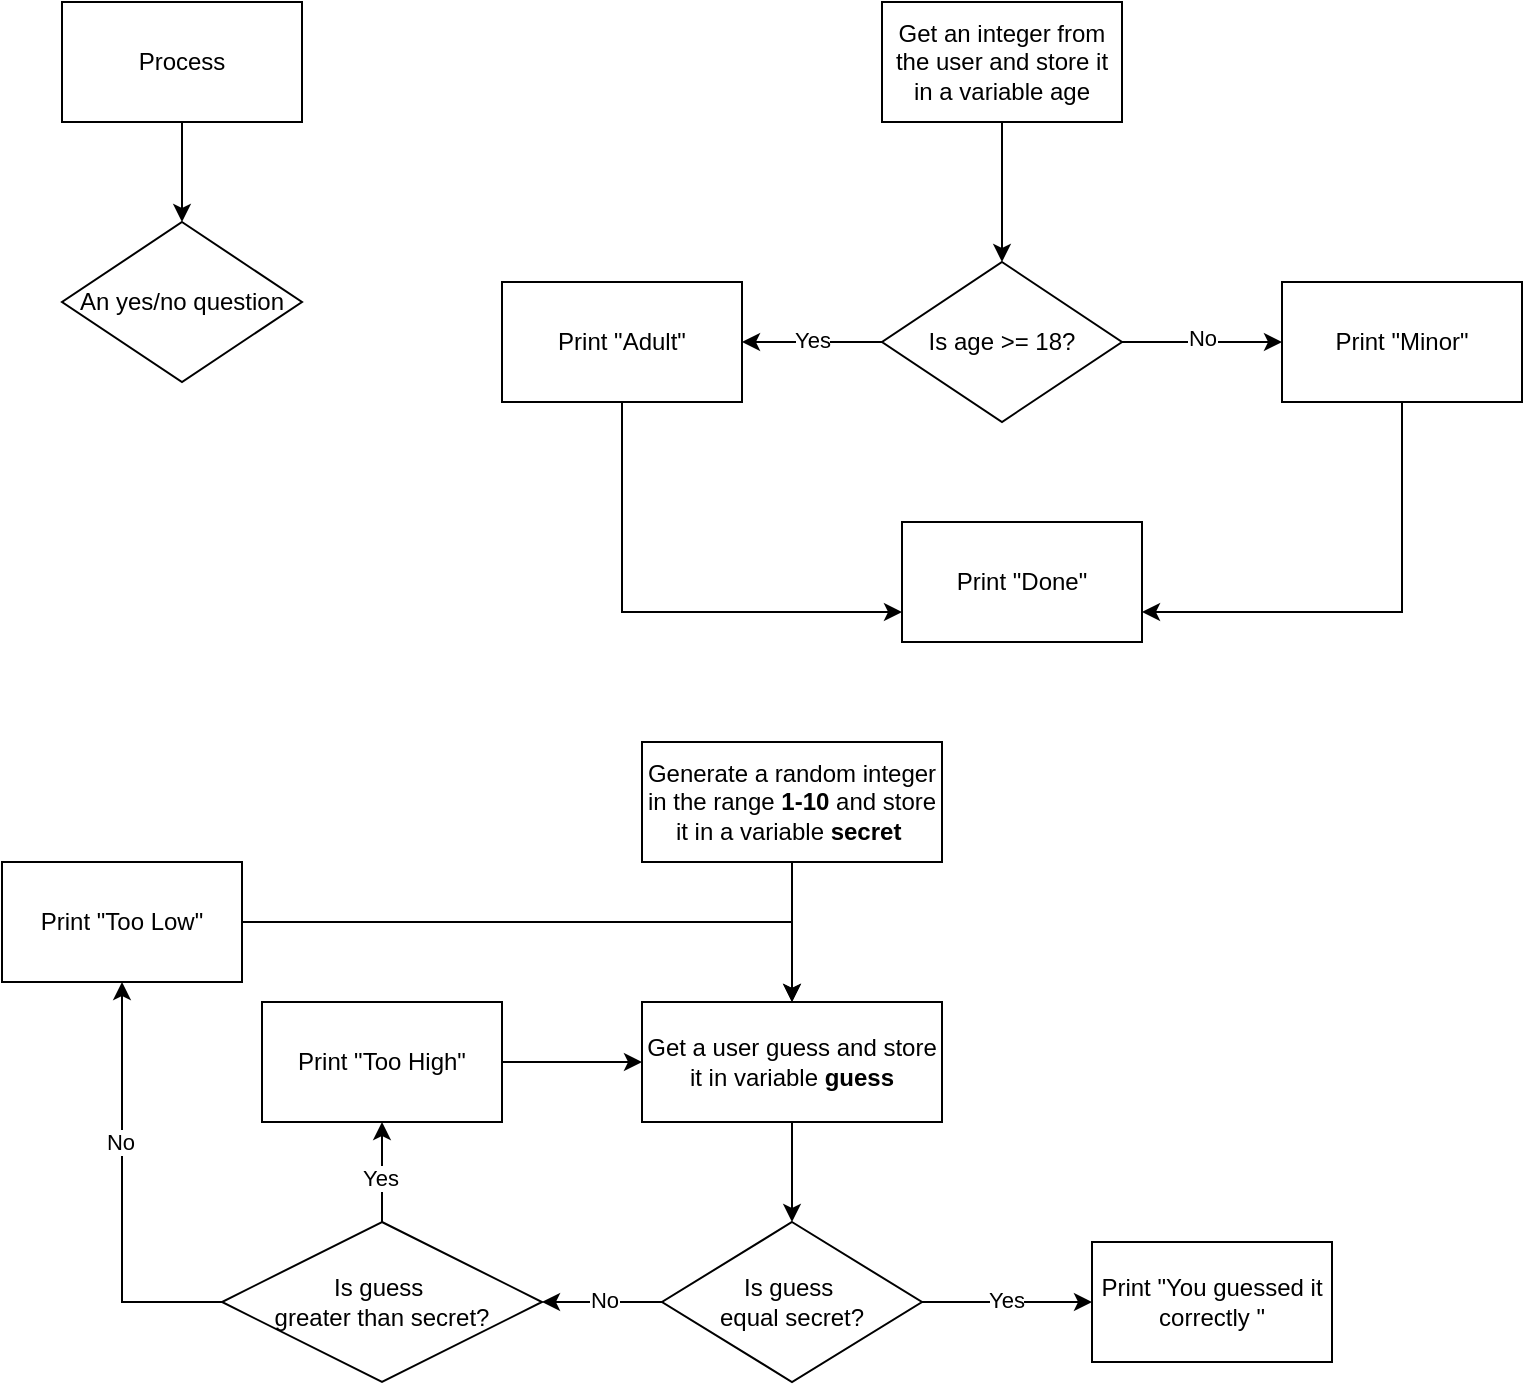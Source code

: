 <mxfile version="26.0.15">
  <diagram name="Page-1" id="SV_DrhmBoVMHoP0bFmfk">
    <mxGraphModel dx="794" dy="361" grid="1" gridSize="10" guides="1" tooltips="1" connect="1" arrows="1" fold="1" page="1" pageScale="1" pageWidth="850" pageHeight="1100" math="0" shadow="0">
      <root>
        <mxCell id="0" />
        <mxCell id="1" parent="0" />
        <mxCell id="NfluDeFsQSCAC3yFQfTu-3" value="" style="edgeStyle=orthogonalEdgeStyle;rounded=0;orthogonalLoop=1;jettySize=auto;html=1;" edge="1" parent="1" source="NfluDeFsQSCAC3yFQfTu-1" target="NfluDeFsQSCAC3yFQfTu-2">
          <mxGeometry relative="1" as="geometry" />
        </mxCell>
        <mxCell id="NfluDeFsQSCAC3yFQfTu-1" value="Process" style="rounded=0;whiteSpace=wrap;html=1;" vertex="1" parent="1">
          <mxGeometry x="50" y="30" width="120" height="60" as="geometry" />
        </mxCell>
        <mxCell id="NfluDeFsQSCAC3yFQfTu-2" value="An yes/no question" style="rhombus;whiteSpace=wrap;html=1;rounded=0;" vertex="1" parent="1">
          <mxGeometry x="50" y="140" width="120" height="80" as="geometry" />
        </mxCell>
        <mxCell id="NfluDeFsQSCAC3yFQfTu-6" value="" style="edgeStyle=orthogonalEdgeStyle;rounded=0;orthogonalLoop=1;jettySize=auto;html=1;" edge="1" parent="1" source="NfluDeFsQSCAC3yFQfTu-4" target="NfluDeFsQSCAC3yFQfTu-5">
          <mxGeometry relative="1" as="geometry" />
        </mxCell>
        <mxCell id="NfluDeFsQSCAC3yFQfTu-4" value="Get an integer from the user and store it in a variable age" style="rounded=0;whiteSpace=wrap;html=1;" vertex="1" parent="1">
          <mxGeometry x="460" y="30" width="120" height="60" as="geometry" />
        </mxCell>
        <mxCell id="NfluDeFsQSCAC3yFQfTu-8" value="" style="edgeStyle=orthogonalEdgeStyle;rounded=0;orthogonalLoop=1;jettySize=auto;html=1;" edge="1" parent="1" source="NfluDeFsQSCAC3yFQfTu-5" target="NfluDeFsQSCAC3yFQfTu-7">
          <mxGeometry relative="1" as="geometry" />
        </mxCell>
        <mxCell id="NfluDeFsQSCAC3yFQfTu-13" value="Yes" style="edgeLabel;html=1;align=center;verticalAlign=middle;resizable=0;points=[];" vertex="1" connectable="0" parent="NfluDeFsQSCAC3yFQfTu-8">
          <mxGeometry x="0.009" y="-1" relative="1" as="geometry">
            <mxPoint as="offset" />
          </mxGeometry>
        </mxCell>
        <mxCell id="NfluDeFsQSCAC3yFQfTu-11" value="" style="edgeStyle=orthogonalEdgeStyle;rounded=0;orthogonalLoop=1;jettySize=auto;html=1;" edge="1" parent="1" source="NfluDeFsQSCAC3yFQfTu-5" target="NfluDeFsQSCAC3yFQfTu-10">
          <mxGeometry relative="1" as="geometry" />
        </mxCell>
        <mxCell id="NfluDeFsQSCAC3yFQfTu-12" value="No" style="edgeLabel;html=1;align=center;verticalAlign=middle;resizable=0;points=[];" vertex="1" connectable="0" parent="NfluDeFsQSCAC3yFQfTu-11">
          <mxGeometry x="-0.008" y="2" relative="1" as="geometry">
            <mxPoint as="offset" />
          </mxGeometry>
        </mxCell>
        <mxCell id="NfluDeFsQSCAC3yFQfTu-5" value="Is age &amp;gt;= 18?" style="rhombus;whiteSpace=wrap;html=1;rounded=0;" vertex="1" parent="1">
          <mxGeometry x="460" y="160" width="120" height="80" as="geometry" />
        </mxCell>
        <mxCell id="NfluDeFsQSCAC3yFQfTu-17" style="edgeStyle=orthogonalEdgeStyle;rounded=0;orthogonalLoop=1;jettySize=auto;html=1;entryX=0;entryY=0.75;entryDx=0;entryDy=0;" edge="1" parent="1" source="NfluDeFsQSCAC3yFQfTu-7" target="NfluDeFsQSCAC3yFQfTu-14">
          <mxGeometry relative="1" as="geometry">
            <Array as="points">
              <mxPoint x="330" y="335" />
            </Array>
          </mxGeometry>
        </mxCell>
        <mxCell id="NfluDeFsQSCAC3yFQfTu-7" value="Print &quot;Adult&quot;" style="whiteSpace=wrap;html=1;rounded=0;" vertex="1" parent="1">
          <mxGeometry x="270" y="170" width="120" height="60" as="geometry" />
        </mxCell>
        <mxCell id="NfluDeFsQSCAC3yFQfTu-18" style="edgeStyle=orthogonalEdgeStyle;rounded=0;orthogonalLoop=1;jettySize=auto;html=1;entryX=1;entryY=0.75;entryDx=0;entryDy=0;" edge="1" parent="1" source="NfluDeFsQSCAC3yFQfTu-10" target="NfluDeFsQSCAC3yFQfTu-14">
          <mxGeometry relative="1" as="geometry">
            <Array as="points">
              <mxPoint x="720" y="335" />
            </Array>
          </mxGeometry>
        </mxCell>
        <mxCell id="NfluDeFsQSCAC3yFQfTu-10" value="Print &quot;Minor&quot;" style="whiteSpace=wrap;html=1;rounded=0;" vertex="1" parent="1">
          <mxGeometry x="660" y="170" width="120" height="60" as="geometry" />
        </mxCell>
        <mxCell id="NfluDeFsQSCAC3yFQfTu-14" value="Print &quot;Done&quot;" style="whiteSpace=wrap;html=1;rounded=0;" vertex="1" parent="1">
          <mxGeometry x="470" y="290" width="120" height="60" as="geometry" />
        </mxCell>
        <mxCell id="NfluDeFsQSCAC3yFQfTu-21" value="" style="edgeStyle=orthogonalEdgeStyle;rounded=0;orthogonalLoop=1;jettySize=auto;html=1;" edge="1" parent="1" source="NfluDeFsQSCAC3yFQfTu-19" target="NfluDeFsQSCAC3yFQfTu-20">
          <mxGeometry relative="1" as="geometry" />
        </mxCell>
        <mxCell id="NfluDeFsQSCAC3yFQfTu-19" value="Generate a random integer in the range &lt;b&gt;1-10&lt;/b&gt; and store it in a variable &lt;b&gt;secret&lt;/b&gt;&amp;nbsp;" style="rounded=0;whiteSpace=wrap;html=1;" vertex="1" parent="1">
          <mxGeometry x="340" y="400" width="150" height="60" as="geometry" />
        </mxCell>
        <mxCell id="NfluDeFsQSCAC3yFQfTu-23" value="" style="edgeStyle=orthogonalEdgeStyle;rounded=0;orthogonalLoop=1;jettySize=auto;html=1;" edge="1" parent="1" source="NfluDeFsQSCAC3yFQfTu-20" target="NfluDeFsQSCAC3yFQfTu-22">
          <mxGeometry relative="1" as="geometry" />
        </mxCell>
        <mxCell id="NfluDeFsQSCAC3yFQfTu-20" value="Get a user guess and store it in variable &lt;b&gt;guess&lt;/b&gt;" style="whiteSpace=wrap;html=1;rounded=0;" vertex="1" parent="1">
          <mxGeometry x="340" y="530" width="150" height="60" as="geometry" />
        </mxCell>
        <mxCell id="NfluDeFsQSCAC3yFQfTu-25" value="" style="edgeStyle=orthogonalEdgeStyle;rounded=0;orthogonalLoop=1;jettySize=auto;html=1;" edge="1" parent="1" source="NfluDeFsQSCAC3yFQfTu-22" target="NfluDeFsQSCAC3yFQfTu-24">
          <mxGeometry relative="1" as="geometry" />
        </mxCell>
        <mxCell id="NfluDeFsQSCAC3yFQfTu-26" value="Yes" style="edgeLabel;html=1;align=center;verticalAlign=middle;resizable=0;points=[];" vertex="1" connectable="0" parent="NfluDeFsQSCAC3yFQfTu-25">
          <mxGeometry x="-0.025" y="1" relative="1" as="geometry">
            <mxPoint as="offset" />
          </mxGeometry>
        </mxCell>
        <mxCell id="NfluDeFsQSCAC3yFQfTu-30" value="" style="edgeStyle=orthogonalEdgeStyle;rounded=0;orthogonalLoop=1;jettySize=auto;html=1;" edge="1" parent="1" source="NfluDeFsQSCAC3yFQfTu-22" target="NfluDeFsQSCAC3yFQfTu-29">
          <mxGeometry relative="1" as="geometry" />
        </mxCell>
        <mxCell id="NfluDeFsQSCAC3yFQfTu-31" value="No" style="edgeLabel;html=1;align=center;verticalAlign=middle;resizable=0;points=[];" vertex="1" connectable="0" parent="NfluDeFsQSCAC3yFQfTu-30">
          <mxGeometry x="-0.025" y="-1" relative="1" as="geometry">
            <mxPoint as="offset" />
          </mxGeometry>
        </mxCell>
        <mxCell id="NfluDeFsQSCAC3yFQfTu-22" value="Is guess&amp;nbsp;&lt;div&gt;equal&amp;nbsp;&lt;span style=&quot;background-color: transparent; color: light-dark(rgb(0, 0, 0), rgb(255, 255, 255));&quot;&gt;secret?&lt;/span&gt;&lt;/div&gt;" style="rhombus;whiteSpace=wrap;html=1;rounded=0;" vertex="1" parent="1">
          <mxGeometry x="350" y="640" width="130" height="80" as="geometry" />
        </mxCell>
        <mxCell id="NfluDeFsQSCAC3yFQfTu-24" value="Print &quot;You guessed it correctly &quot;" style="whiteSpace=wrap;html=1;rounded=0;" vertex="1" parent="1">
          <mxGeometry x="565" y="650" width="120" height="60" as="geometry" />
        </mxCell>
        <mxCell id="NfluDeFsQSCAC3yFQfTu-33" value="" style="edgeStyle=orthogonalEdgeStyle;rounded=0;orthogonalLoop=1;jettySize=auto;html=1;" edge="1" parent="1" source="NfluDeFsQSCAC3yFQfTu-29" target="NfluDeFsQSCAC3yFQfTu-32">
          <mxGeometry relative="1" as="geometry" />
        </mxCell>
        <mxCell id="NfluDeFsQSCAC3yFQfTu-35" value="Yes" style="edgeLabel;html=1;align=center;verticalAlign=middle;resizable=0;points=[];" vertex="1" connectable="0" parent="NfluDeFsQSCAC3yFQfTu-33">
          <mxGeometry x="-0.116" y="1" relative="1" as="geometry">
            <mxPoint as="offset" />
          </mxGeometry>
        </mxCell>
        <mxCell id="NfluDeFsQSCAC3yFQfTu-37" value="" style="edgeStyle=orthogonalEdgeStyle;rounded=0;orthogonalLoop=1;jettySize=auto;html=1;" edge="1" parent="1" source="NfluDeFsQSCAC3yFQfTu-29" target="NfluDeFsQSCAC3yFQfTu-36">
          <mxGeometry relative="1" as="geometry">
            <Array as="points">
              <mxPoint x="80" y="680" />
            </Array>
          </mxGeometry>
        </mxCell>
        <mxCell id="NfluDeFsQSCAC3yFQfTu-38" value="No" style="edgeLabel;html=1;align=center;verticalAlign=middle;resizable=0;points=[];" vertex="1" connectable="0" parent="NfluDeFsQSCAC3yFQfTu-37">
          <mxGeometry x="0.244" y="1" relative="1" as="geometry">
            <mxPoint as="offset" />
          </mxGeometry>
        </mxCell>
        <mxCell id="NfluDeFsQSCAC3yFQfTu-29" value="Is guess&amp;nbsp;&lt;div&gt;greater than&amp;nbsp;&lt;span style=&quot;background-color: transparent; color: light-dark(rgb(0, 0, 0), rgb(255, 255, 255));&quot;&gt;secret?&lt;/span&gt;&lt;/div&gt;" style="rhombus;whiteSpace=wrap;html=1;rounded=0;" vertex="1" parent="1">
          <mxGeometry x="130" y="640" width="160" height="80" as="geometry" />
        </mxCell>
        <mxCell id="NfluDeFsQSCAC3yFQfTu-34" style="edgeStyle=orthogonalEdgeStyle;rounded=0;orthogonalLoop=1;jettySize=auto;html=1;entryX=0;entryY=0.5;entryDx=0;entryDy=0;" edge="1" parent="1" source="NfluDeFsQSCAC3yFQfTu-32" target="NfluDeFsQSCAC3yFQfTu-20">
          <mxGeometry relative="1" as="geometry" />
        </mxCell>
        <mxCell id="NfluDeFsQSCAC3yFQfTu-32" value="Print &quot;Too High&quot;" style="whiteSpace=wrap;html=1;rounded=0;" vertex="1" parent="1">
          <mxGeometry x="150" y="530" width="120" height="60" as="geometry" />
        </mxCell>
        <mxCell id="NfluDeFsQSCAC3yFQfTu-39" style="edgeStyle=orthogonalEdgeStyle;rounded=0;orthogonalLoop=1;jettySize=auto;html=1;entryX=0.5;entryY=0;entryDx=0;entryDy=0;" edge="1" parent="1" source="NfluDeFsQSCAC3yFQfTu-36" target="NfluDeFsQSCAC3yFQfTu-20">
          <mxGeometry relative="1" as="geometry" />
        </mxCell>
        <mxCell id="NfluDeFsQSCAC3yFQfTu-36" value="Print &quot;Too Low&quot;" style="whiteSpace=wrap;html=1;rounded=0;" vertex="1" parent="1">
          <mxGeometry x="20" y="460" width="120" height="60" as="geometry" />
        </mxCell>
      </root>
    </mxGraphModel>
  </diagram>
</mxfile>
